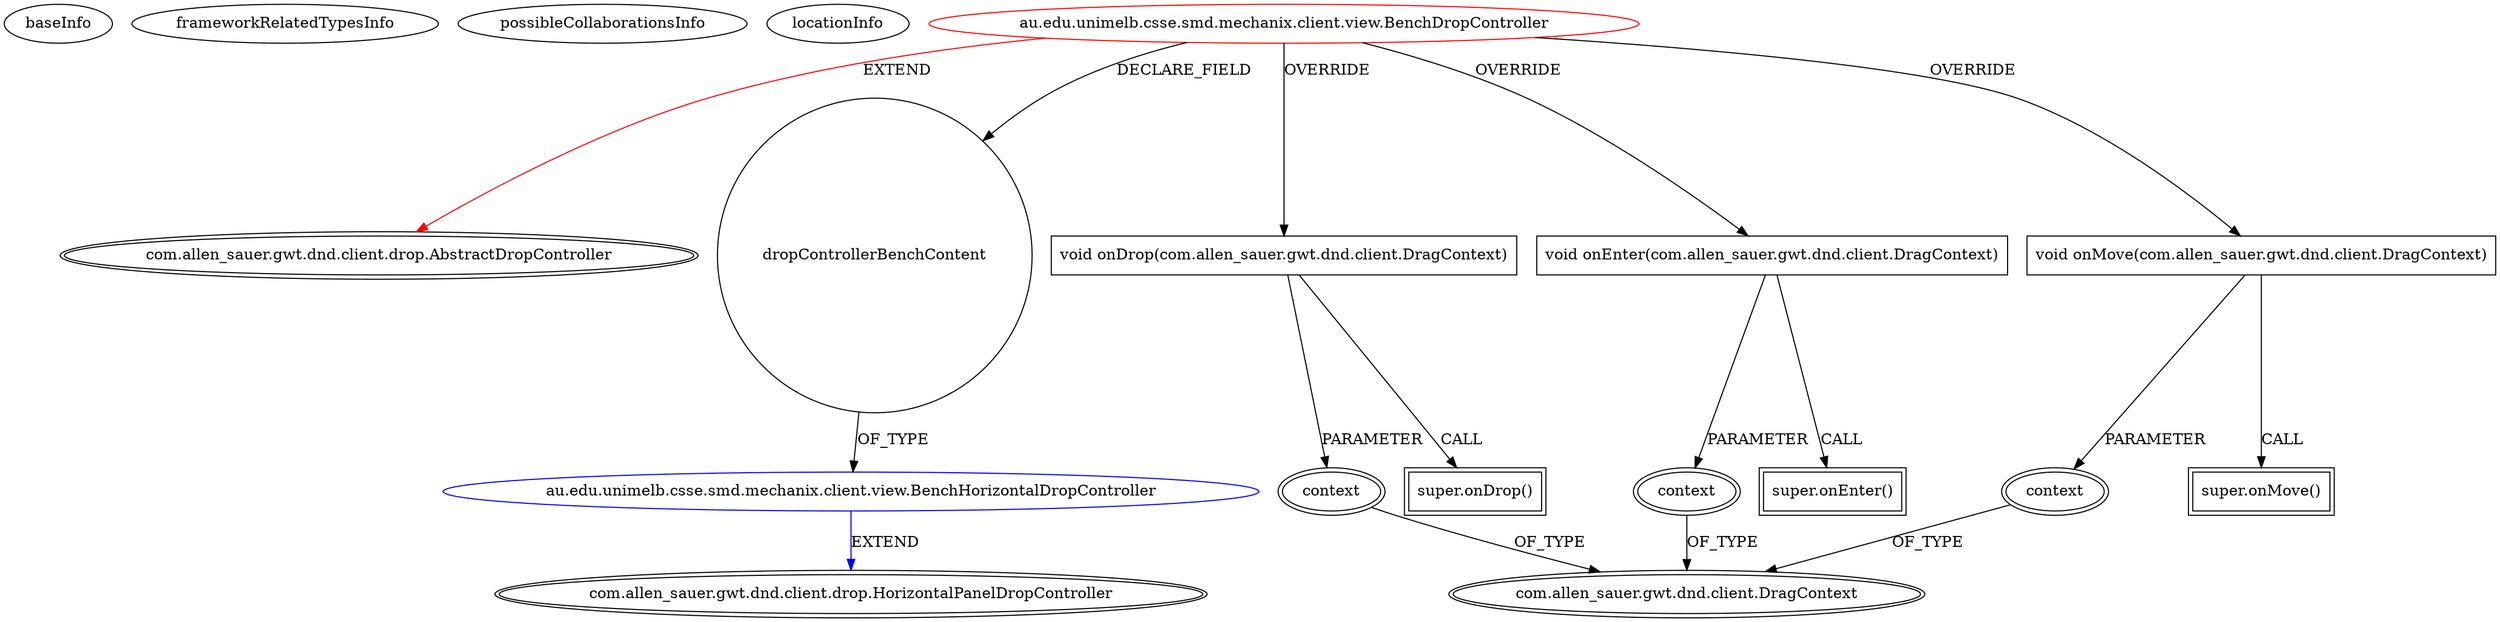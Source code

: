 digraph {
baseInfo[graphId=728,category="extension_graph",isAnonymous=false,possibleRelation=true]
frameworkRelatedTypesInfo[0="com.allen_sauer.gwt.dnd.client.drop.AbstractDropController"]
possibleCollaborationsInfo[0="728~FIELD_DECLARATION-~com.allen_sauer.gwt.dnd.client.drop.AbstractDropController ~com.allen_sauer.gwt.dnd.client.drop.HorizontalPanelDropController ~false~false"]
locationInfo[projectName="aramk-mechanix",filePath="/aramk-mechanix/mechanix-master/src/au/edu/unimelb/csse/smd/mechanix/client/view/BenchDropController.java",contextSignature="BenchDropController",graphId="728"]
0[label="au.edu.unimelb.csse.smd.mechanix.client.view.BenchDropController",vertexType="ROOT_CLIENT_CLASS_DECLARATION",isFrameworkType=false,color=red]
1[label="com.allen_sauer.gwt.dnd.client.drop.AbstractDropController",vertexType="FRAMEWORK_CLASS_TYPE",isFrameworkType=true,peripheries=2]
2[label="dropControllerBenchContent",vertexType="FIELD_DECLARATION",isFrameworkType=false,shape=circle]
3[label="au.edu.unimelb.csse.smd.mechanix.client.view.BenchHorizontalDropController",vertexType="REFERENCE_CLIENT_CLASS_DECLARATION",isFrameworkType=false,color=blue]
4[label="com.allen_sauer.gwt.dnd.client.drop.HorizontalPanelDropController",vertexType="FRAMEWORK_CLASS_TYPE",isFrameworkType=true,peripheries=2]
5[label="void onDrop(com.allen_sauer.gwt.dnd.client.DragContext)",vertexType="OVERRIDING_METHOD_DECLARATION",isFrameworkType=false,shape=box]
6[label="context",vertexType="PARAMETER_DECLARATION",isFrameworkType=true,peripheries=2]
7[label="com.allen_sauer.gwt.dnd.client.DragContext",vertexType="FRAMEWORK_CLASS_TYPE",isFrameworkType=true,peripheries=2]
8[label="super.onDrop()",vertexType="SUPER_CALL",isFrameworkType=true,peripheries=2,shape=box]
9[label="void onEnter(com.allen_sauer.gwt.dnd.client.DragContext)",vertexType="OVERRIDING_METHOD_DECLARATION",isFrameworkType=false,shape=box]
10[label="context",vertexType="PARAMETER_DECLARATION",isFrameworkType=true,peripheries=2]
12[label="super.onEnter()",vertexType="SUPER_CALL",isFrameworkType=true,peripheries=2,shape=box]
13[label="void onMove(com.allen_sauer.gwt.dnd.client.DragContext)",vertexType="OVERRIDING_METHOD_DECLARATION",isFrameworkType=false,shape=box]
14[label="context",vertexType="PARAMETER_DECLARATION",isFrameworkType=true,peripheries=2]
16[label="super.onMove()",vertexType="SUPER_CALL",isFrameworkType=true,peripheries=2,shape=box]
0->1[label="EXTEND",color=red]
0->2[label="DECLARE_FIELD"]
3->4[label="EXTEND",color=blue]
2->3[label="OF_TYPE"]
0->5[label="OVERRIDE"]
6->7[label="OF_TYPE"]
5->6[label="PARAMETER"]
5->8[label="CALL"]
0->9[label="OVERRIDE"]
10->7[label="OF_TYPE"]
9->10[label="PARAMETER"]
9->12[label="CALL"]
0->13[label="OVERRIDE"]
14->7[label="OF_TYPE"]
13->14[label="PARAMETER"]
13->16[label="CALL"]
}
